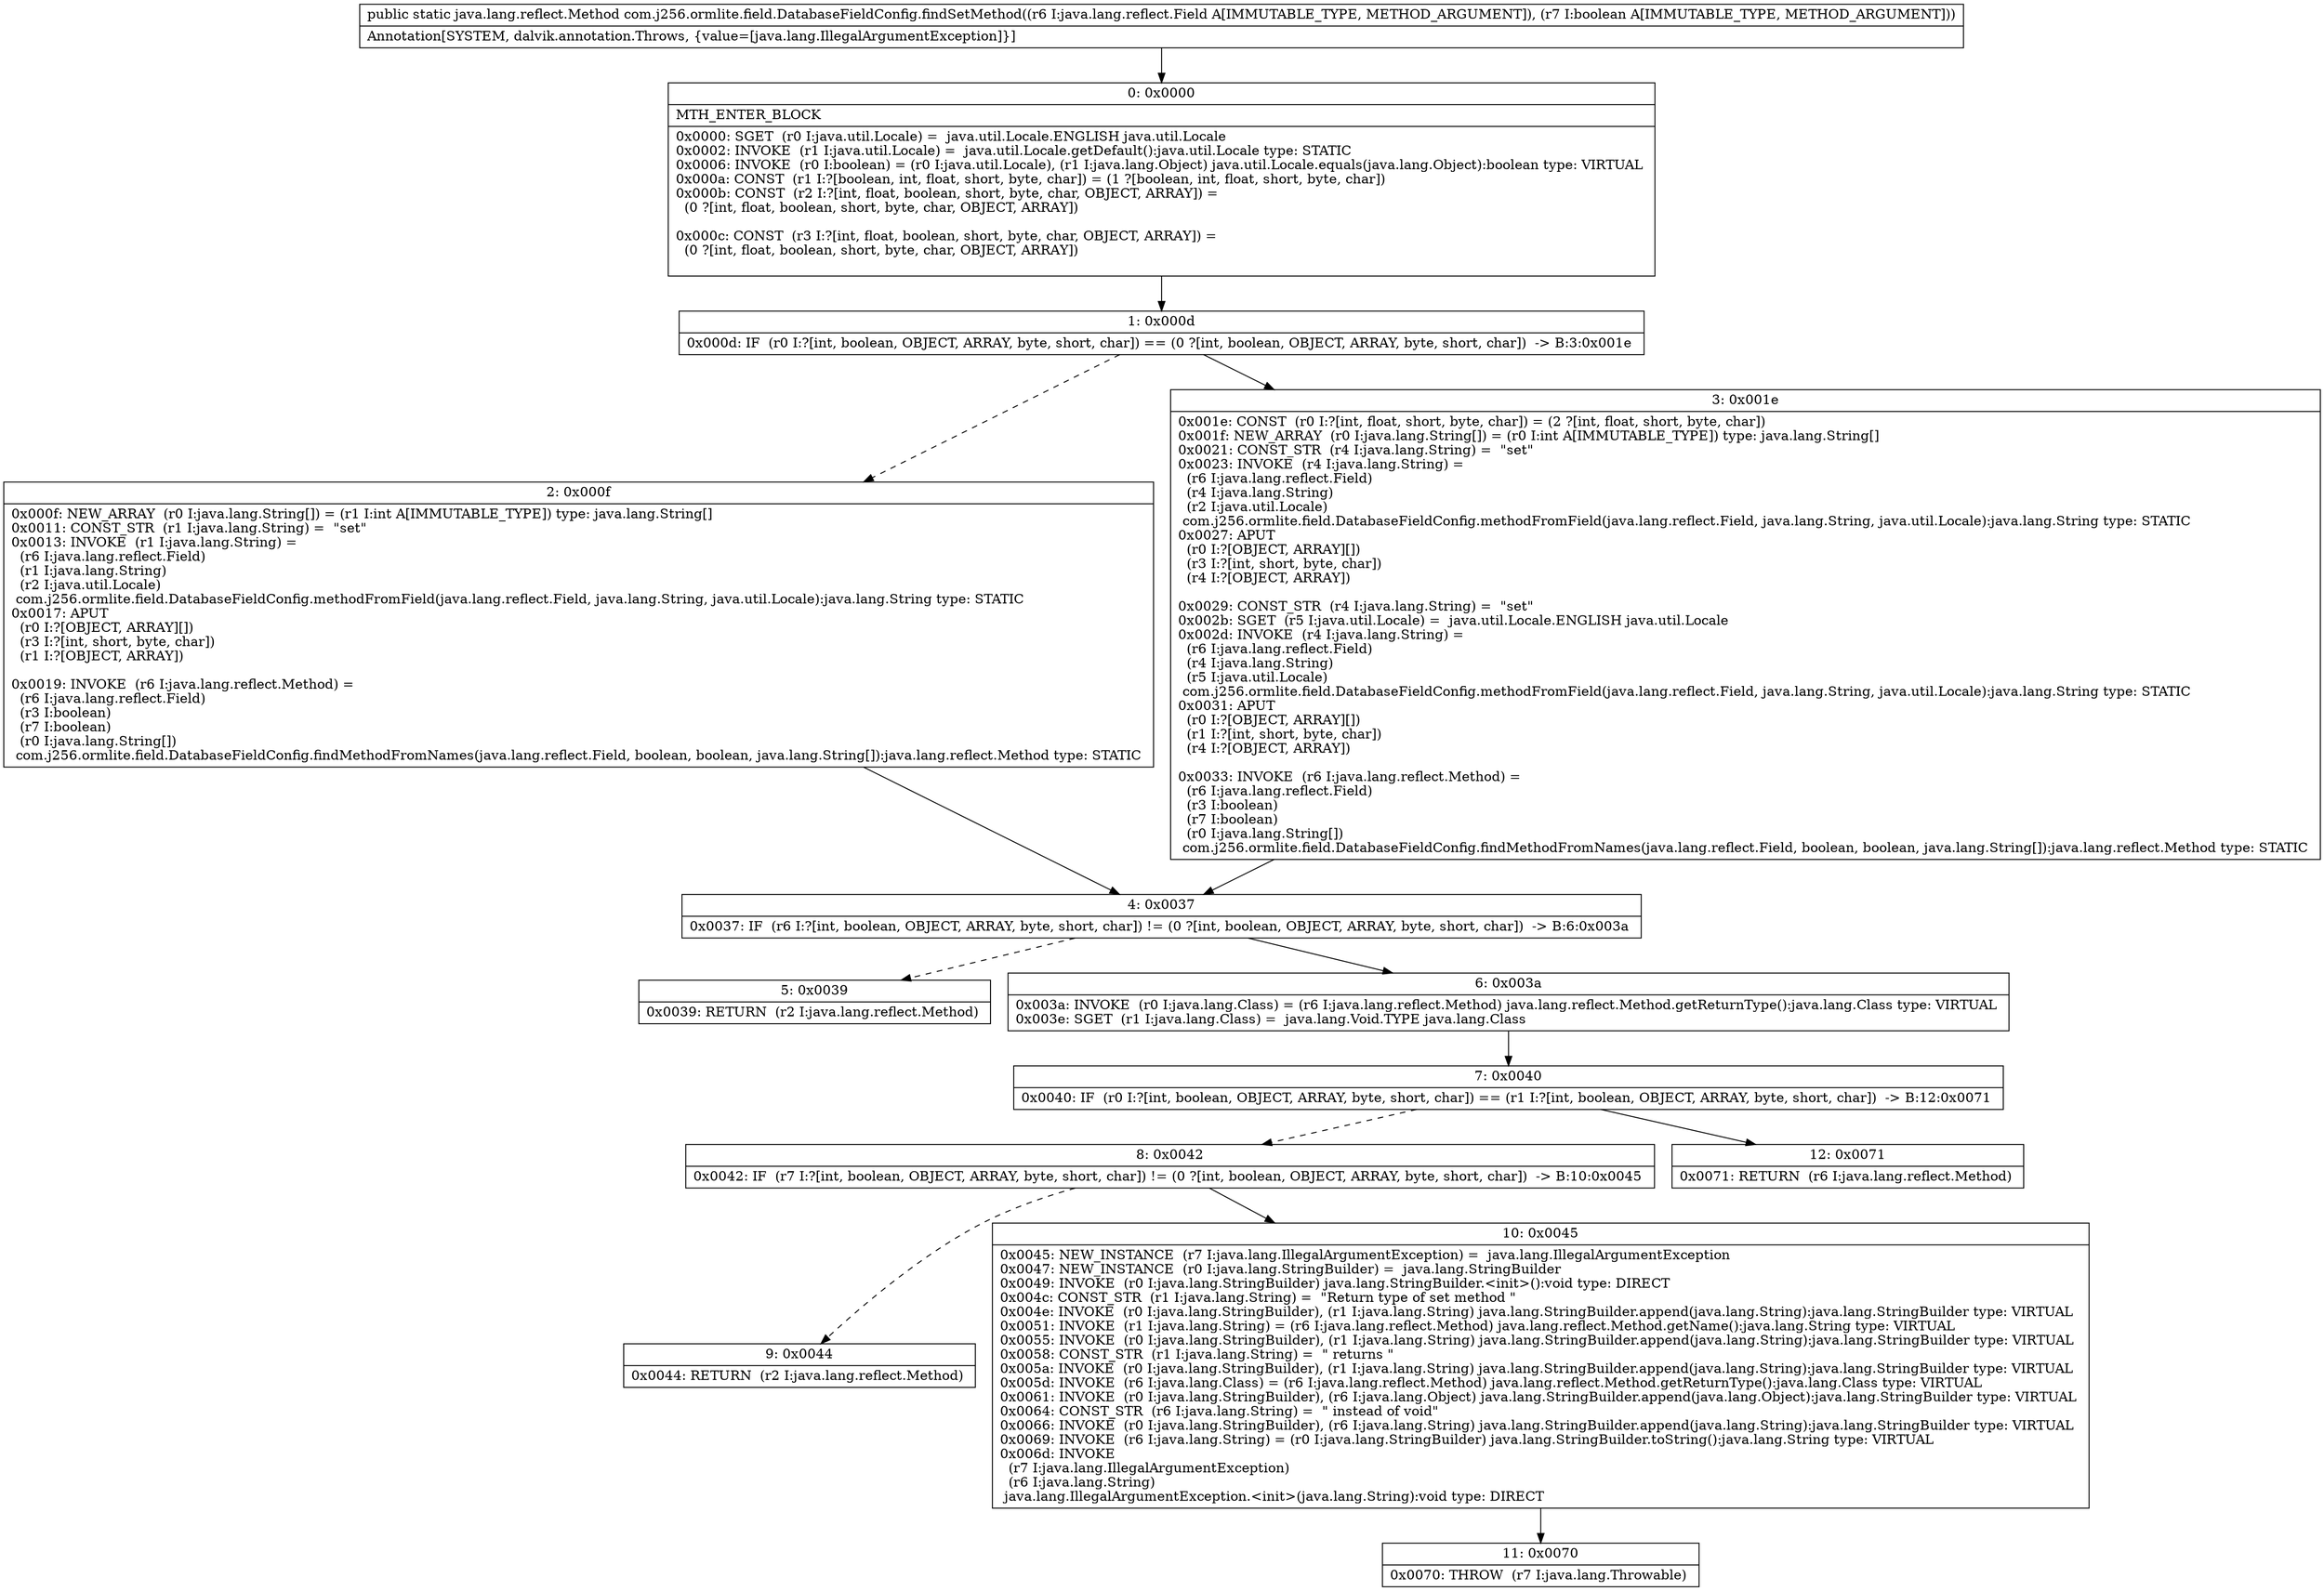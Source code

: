 digraph "CFG forcom.j256.ormlite.field.DatabaseFieldConfig.findSetMethod(Ljava\/lang\/reflect\/Field;Z)Ljava\/lang\/reflect\/Method;" {
Node_0 [shape=record,label="{0\:\ 0x0000|MTH_ENTER_BLOCK\l|0x0000: SGET  (r0 I:java.util.Locale) =  java.util.Locale.ENGLISH java.util.Locale \l0x0002: INVOKE  (r1 I:java.util.Locale) =  java.util.Locale.getDefault():java.util.Locale type: STATIC \l0x0006: INVOKE  (r0 I:boolean) = (r0 I:java.util.Locale), (r1 I:java.lang.Object) java.util.Locale.equals(java.lang.Object):boolean type: VIRTUAL \l0x000a: CONST  (r1 I:?[boolean, int, float, short, byte, char]) = (1 ?[boolean, int, float, short, byte, char]) \l0x000b: CONST  (r2 I:?[int, float, boolean, short, byte, char, OBJECT, ARRAY]) = \l  (0 ?[int, float, boolean, short, byte, char, OBJECT, ARRAY])\l \l0x000c: CONST  (r3 I:?[int, float, boolean, short, byte, char, OBJECT, ARRAY]) = \l  (0 ?[int, float, boolean, short, byte, char, OBJECT, ARRAY])\l \l}"];
Node_1 [shape=record,label="{1\:\ 0x000d|0x000d: IF  (r0 I:?[int, boolean, OBJECT, ARRAY, byte, short, char]) == (0 ?[int, boolean, OBJECT, ARRAY, byte, short, char])  \-\> B:3:0x001e \l}"];
Node_2 [shape=record,label="{2\:\ 0x000f|0x000f: NEW_ARRAY  (r0 I:java.lang.String[]) = (r1 I:int A[IMMUTABLE_TYPE]) type: java.lang.String[] \l0x0011: CONST_STR  (r1 I:java.lang.String) =  \"set\" \l0x0013: INVOKE  (r1 I:java.lang.String) = \l  (r6 I:java.lang.reflect.Field)\l  (r1 I:java.lang.String)\l  (r2 I:java.util.Locale)\l com.j256.ormlite.field.DatabaseFieldConfig.methodFromField(java.lang.reflect.Field, java.lang.String, java.util.Locale):java.lang.String type: STATIC \l0x0017: APUT  \l  (r0 I:?[OBJECT, ARRAY][])\l  (r3 I:?[int, short, byte, char])\l  (r1 I:?[OBJECT, ARRAY])\l \l0x0019: INVOKE  (r6 I:java.lang.reflect.Method) = \l  (r6 I:java.lang.reflect.Field)\l  (r3 I:boolean)\l  (r7 I:boolean)\l  (r0 I:java.lang.String[])\l com.j256.ormlite.field.DatabaseFieldConfig.findMethodFromNames(java.lang.reflect.Field, boolean, boolean, java.lang.String[]):java.lang.reflect.Method type: STATIC \l}"];
Node_3 [shape=record,label="{3\:\ 0x001e|0x001e: CONST  (r0 I:?[int, float, short, byte, char]) = (2 ?[int, float, short, byte, char]) \l0x001f: NEW_ARRAY  (r0 I:java.lang.String[]) = (r0 I:int A[IMMUTABLE_TYPE]) type: java.lang.String[] \l0x0021: CONST_STR  (r4 I:java.lang.String) =  \"set\" \l0x0023: INVOKE  (r4 I:java.lang.String) = \l  (r6 I:java.lang.reflect.Field)\l  (r4 I:java.lang.String)\l  (r2 I:java.util.Locale)\l com.j256.ormlite.field.DatabaseFieldConfig.methodFromField(java.lang.reflect.Field, java.lang.String, java.util.Locale):java.lang.String type: STATIC \l0x0027: APUT  \l  (r0 I:?[OBJECT, ARRAY][])\l  (r3 I:?[int, short, byte, char])\l  (r4 I:?[OBJECT, ARRAY])\l \l0x0029: CONST_STR  (r4 I:java.lang.String) =  \"set\" \l0x002b: SGET  (r5 I:java.util.Locale) =  java.util.Locale.ENGLISH java.util.Locale \l0x002d: INVOKE  (r4 I:java.lang.String) = \l  (r6 I:java.lang.reflect.Field)\l  (r4 I:java.lang.String)\l  (r5 I:java.util.Locale)\l com.j256.ormlite.field.DatabaseFieldConfig.methodFromField(java.lang.reflect.Field, java.lang.String, java.util.Locale):java.lang.String type: STATIC \l0x0031: APUT  \l  (r0 I:?[OBJECT, ARRAY][])\l  (r1 I:?[int, short, byte, char])\l  (r4 I:?[OBJECT, ARRAY])\l \l0x0033: INVOKE  (r6 I:java.lang.reflect.Method) = \l  (r6 I:java.lang.reflect.Field)\l  (r3 I:boolean)\l  (r7 I:boolean)\l  (r0 I:java.lang.String[])\l com.j256.ormlite.field.DatabaseFieldConfig.findMethodFromNames(java.lang.reflect.Field, boolean, boolean, java.lang.String[]):java.lang.reflect.Method type: STATIC \l}"];
Node_4 [shape=record,label="{4\:\ 0x0037|0x0037: IF  (r6 I:?[int, boolean, OBJECT, ARRAY, byte, short, char]) != (0 ?[int, boolean, OBJECT, ARRAY, byte, short, char])  \-\> B:6:0x003a \l}"];
Node_5 [shape=record,label="{5\:\ 0x0039|0x0039: RETURN  (r2 I:java.lang.reflect.Method) \l}"];
Node_6 [shape=record,label="{6\:\ 0x003a|0x003a: INVOKE  (r0 I:java.lang.Class) = (r6 I:java.lang.reflect.Method) java.lang.reflect.Method.getReturnType():java.lang.Class type: VIRTUAL \l0x003e: SGET  (r1 I:java.lang.Class) =  java.lang.Void.TYPE java.lang.Class \l}"];
Node_7 [shape=record,label="{7\:\ 0x0040|0x0040: IF  (r0 I:?[int, boolean, OBJECT, ARRAY, byte, short, char]) == (r1 I:?[int, boolean, OBJECT, ARRAY, byte, short, char])  \-\> B:12:0x0071 \l}"];
Node_8 [shape=record,label="{8\:\ 0x0042|0x0042: IF  (r7 I:?[int, boolean, OBJECT, ARRAY, byte, short, char]) != (0 ?[int, boolean, OBJECT, ARRAY, byte, short, char])  \-\> B:10:0x0045 \l}"];
Node_9 [shape=record,label="{9\:\ 0x0044|0x0044: RETURN  (r2 I:java.lang.reflect.Method) \l}"];
Node_10 [shape=record,label="{10\:\ 0x0045|0x0045: NEW_INSTANCE  (r7 I:java.lang.IllegalArgumentException) =  java.lang.IllegalArgumentException \l0x0047: NEW_INSTANCE  (r0 I:java.lang.StringBuilder) =  java.lang.StringBuilder \l0x0049: INVOKE  (r0 I:java.lang.StringBuilder) java.lang.StringBuilder.\<init\>():void type: DIRECT \l0x004c: CONST_STR  (r1 I:java.lang.String) =  \"Return type of set method \" \l0x004e: INVOKE  (r0 I:java.lang.StringBuilder), (r1 I:java.lang.String) java.lang.StringBuilder.append(java.lang.String):java.lang.StringBuilder type: VIRTUAL \l0x0051: INVOKE  (r1 I:java.lang.String) = (r6 I:java.lang.reflect.Method) java.lang.reflect.Method.getName():java.lang.String type: VIRTUAL \l0x0055: INVOKE  (r0 I:java.lang.StringBuilder), (r1 I:java.lang.String) java.lang.StringBuilder.append(java.lang.String):java.lang.StringBuilder type: VIRTUAL \l0x0058: CONST_STR  (r1 I:java.lang.String) =  \" returns \" \l0x005a: INVOKE  (r0 I:java.lang.StringBuilder), (r1 I:java.lang.String) java.lang.StringBuilder.append(java.lang.String):java.lang.StringBuilder type: VIRTUAL \l0x005d: INVOKE  (r6 I:java.lang.Class) = (r6 I:java.lang.reflect.Method) java.lang.reflect.Method.getReturnType():java.lang.Class type: VIRTUAL \l0x0061: INVOKE  (r0 I:java.lang.StringBuilder), (r6 I:java.lang.Object) java.lang.StringBuilder.append(java.lang.Object):java.lang.StringBuilder type: VIRTUAL \l0x0064: CONST_STR  (r6 I:java.lang.String) =  \" instead of void\" \l0x0066: INVOKE  (r0 I:java.lang.StringBuilder), (r6 I:java.lang.String) java.lang.StringBuilder.append(java.lang.String):java.lang.StringBuilder type: VIRTUAL \l0x0069: INVOKE  (r6 I:java.lang.String) = (r0 I:java.lang.StringBuilder) java.lang.StringBuilder.toString():java.lang.String type: VIRTUAL \l0x006d: INVOKE  \l  (r7 I:java.lang.IllegalArgumentException)\l  (r6 I:java.lang.String)\l java.lang.IllegalArgumentException.\<init\>(java.lang.String):void type: DIRECT \l}"];
Node_11 [shape=record,label="{11\:\ 0x0070|0x0070: THROW  (r7 I:java.lang.Throwable) \l}"];
Node_12 [shape=record,label="{12\:\ 0x0071|0x0071: RETURN  (r6 I:java.lang.reflect.Method) \l}"];
MethodNode[shape=record,label="{public static java.lang.reflect.Method com.j256.ormlite.field.DatabaseFieldConfig.findSetMethod((r6 I:java.lang.reflect.Field A[IMMUTABLE_TYPE, METHOD_ARGUMENT]), (r7 I:boolean A[IMMUTABLE_TYPE, METHOD_ARGUMENT]))  | Annotation[SYSTEM, dalvik.annotation.Throws, \{value=[java.lang.IllegalArgumentException]\}]\l}"];
MethodNode -> Node_0;
Node_0 -> Node_1;
Node_1 -> Node_2[style=dashed];
Node_1 -> Node_3;
Node_2 -> Node_4;
Node_3 -> Node_4;
Node_4 -> Node_5[style=dashed];
Node_4 -> Node_6;
Node_6 -> Node_7;
Node_7 -> Node_8[style=dashed];
Node_7 -> Node_12;
Node_8 -> Node_9[style=dashed];
Node_8 -> Node_10;
Node_10 -> Node_11;
}

